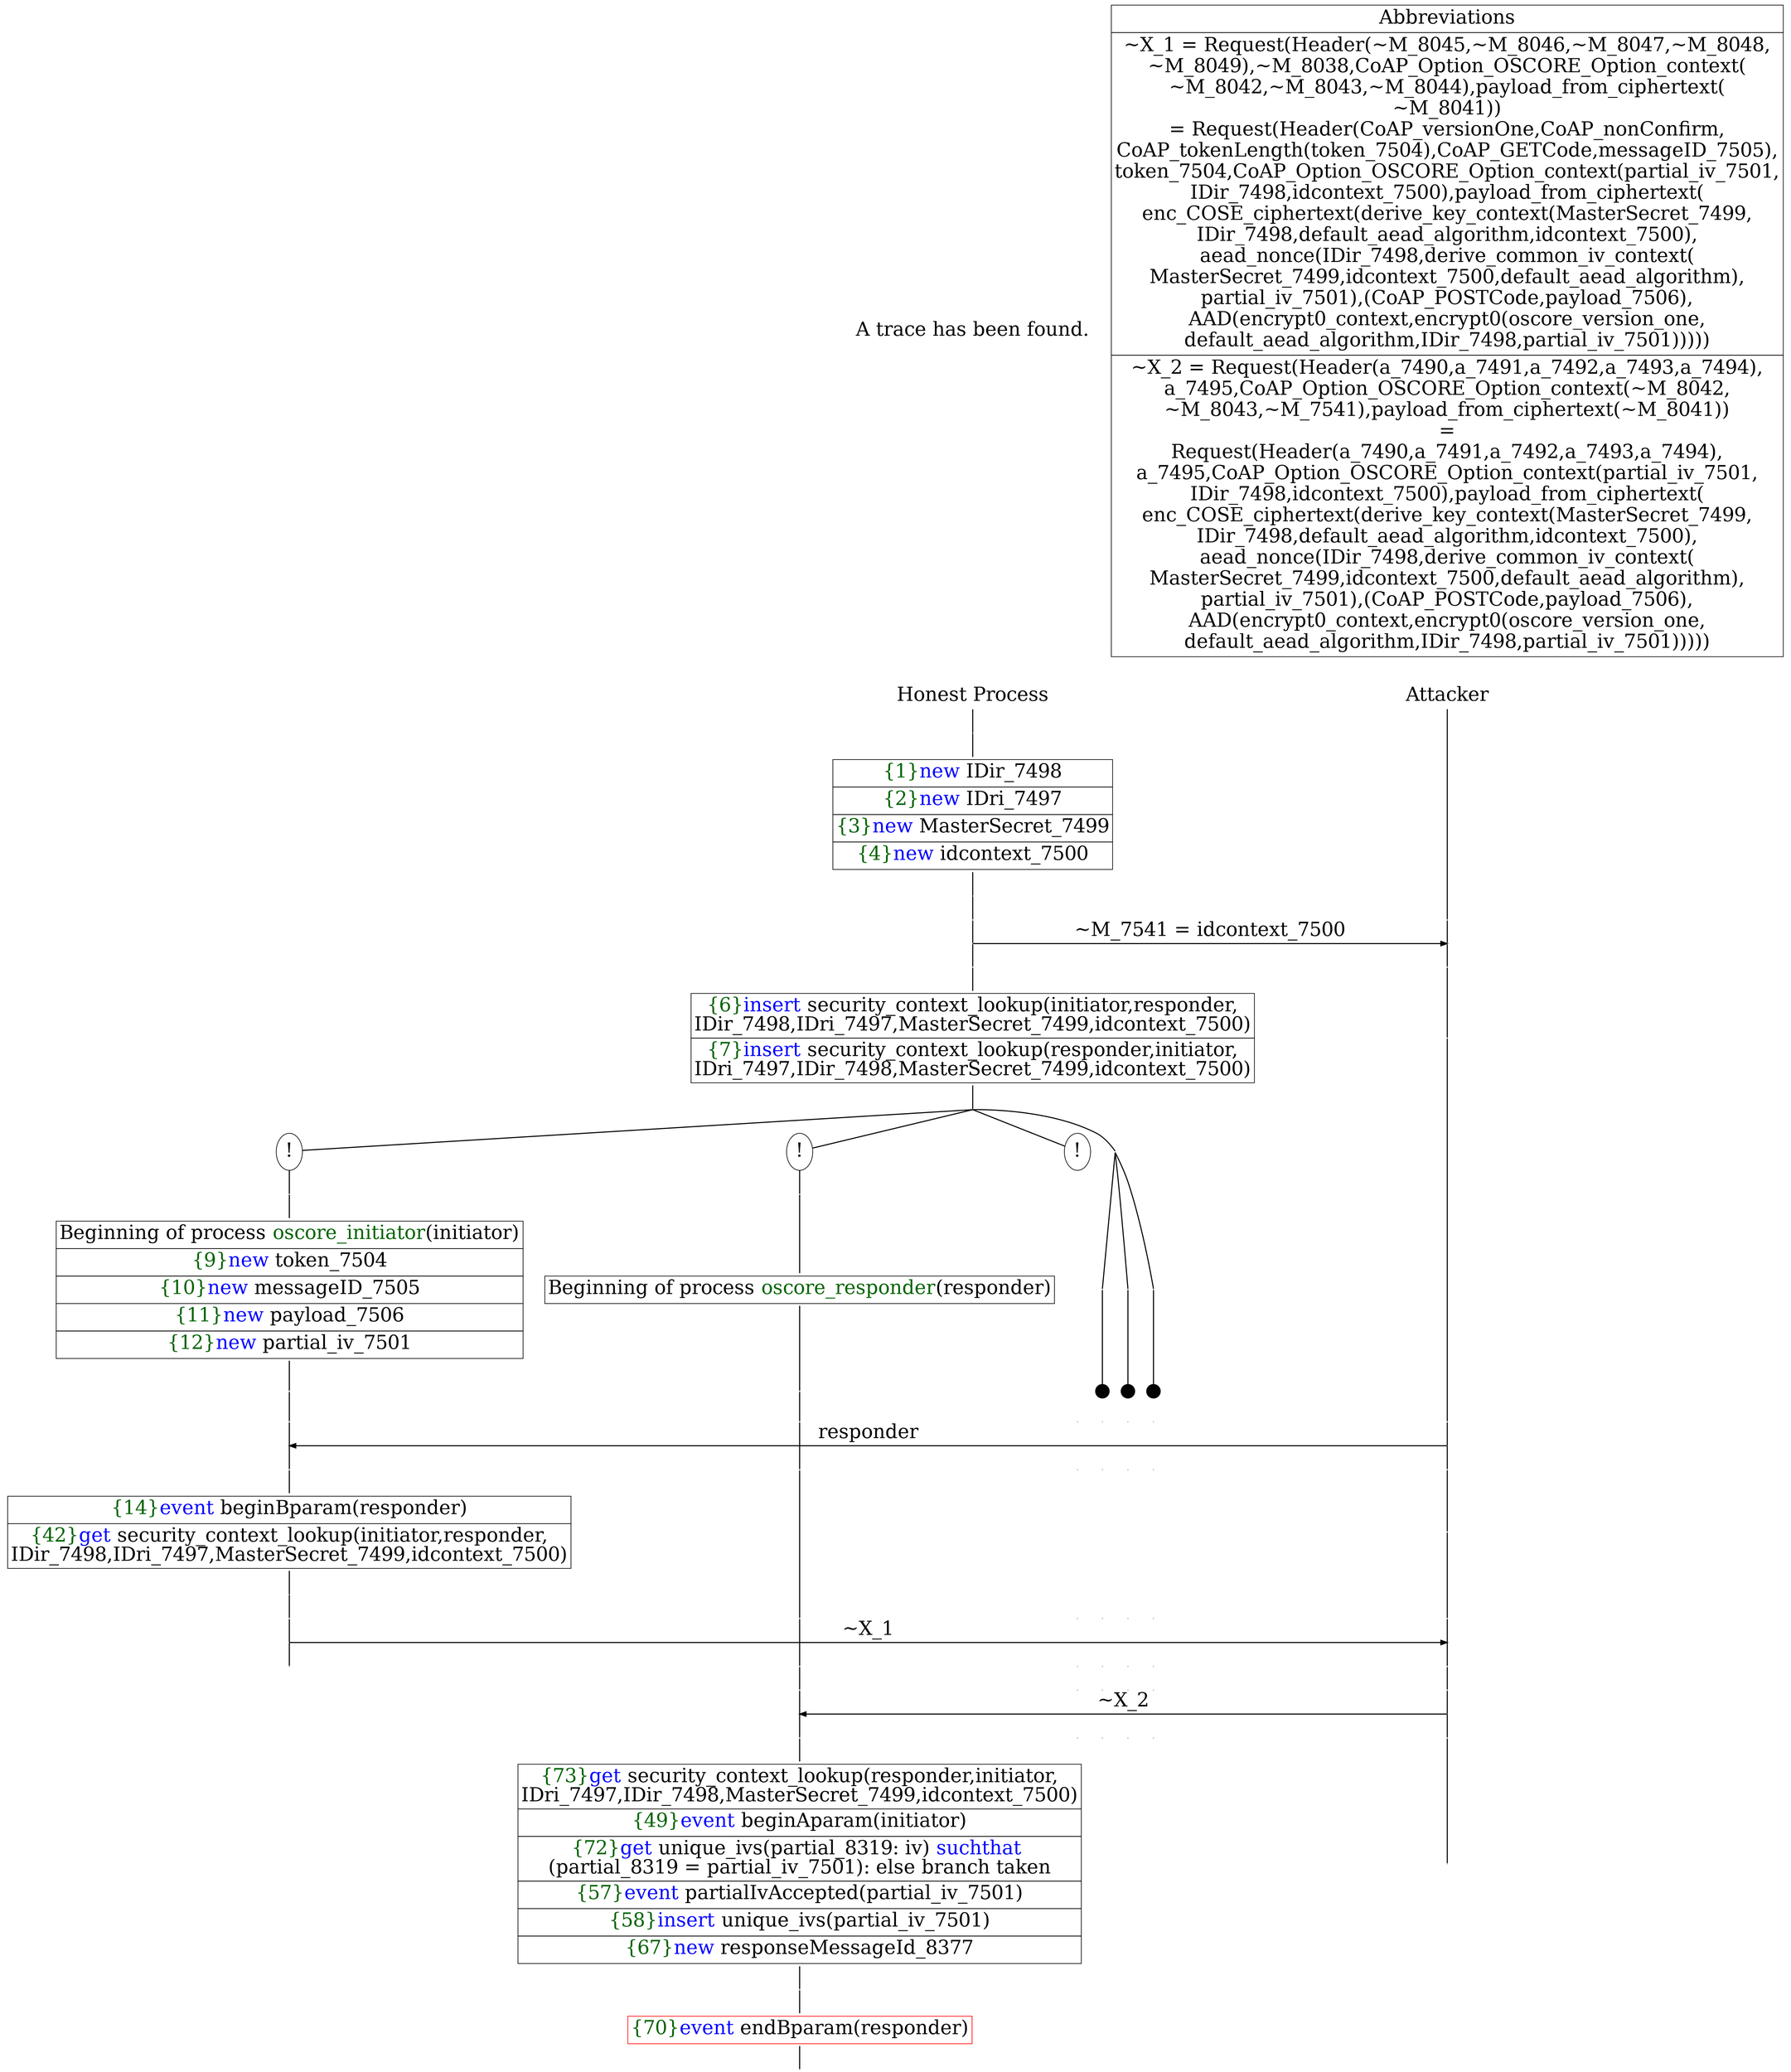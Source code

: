 digraph {
graph [ordering = out]
edge [arrowhead = none, penwidth = 1.6, fontsize = 30]
node [shape = point, width = 0, height = 0, fontsize = 30]
Trace [label = <A trace has been found.<br/>
>, shape = plaintext]
P0__0 [label = "Honest Process", shape = plaintext]
P__0 [label = "Attacker", shape = plaintext]
Trace -> P0__0 [label = "", style = invisible, weight = 100]{rank = same; P0__0 P__0}
P0__0 -> P0__1 [label = <>, weight = 100]
P0__1 -> P0__2 [label = <>, weight = 100]
P0__2 [shape = plaintext, label = <<TABLE BORDER="0" CELLBORDER="1" CELLSPACING="0" CELLPADDING="4"> <TR><TD><FONT COLOR="darkgreen">{1}</FONT><FONT COLOR="blue">new </FONT>IDir_7498</TD></TR><TR><TD><FONT COLOR="darkgreen">{2}</FONT><FONT COLOR="blue">new </FONT>IDri_7497</TD></TR><TR><TD><FONT COLOR="darkgreen">{3}</FONT><FONT COLOR="blue">new </FONT>MasterSecret_7499</TD></TR><TR><TD><FONT COLOR="darkgreen">{4}</FONT><FONT COLOR="blue">new </FONT>idcontext_7500</TD></TR></TABLE>>]
P0__2 -> P0__3 [label = <>, weight = 100]
P0__3 -> P0__4 [label = <>, weight = 100]
P__0 -> P__1 [label = <>, weight = 100]
{rank = same; P__1 P0__4}
P0__4 -> P0__5 [label = <>, weight = 100]
P__1 -> P__2 [label = <>, weight = 100]
{rank = same; P__2 P0__5}
P0__5 -> P__2 [label = <~M_7541 = idcontext_7500>, arrowhead = normal]
P0__5 -> P0__6 [label = <>, weight = 100]
P__2 -> P__3 [label = <>, weight = 100]
{rank = same; P__3 P0__6}
P0__6 -> P0__7 [label = <>, weight = 100]
P0__7 [shape = plaintext, label = <<TABLE BORDER="0" CELLBORDER="1" CELLSPACING="0" CELLPADDING="4"> <TR><TD><FONT COLOR="darkgreen">{6}</FONT><FONT COLOR="blue">insert </FONT>security_context_lookup(initiator,responder,<br/>
IDir_7498,IDri_7497,MasterSecret_7499,idcontext_7500)<br/>
</TD></TR><TR><TD><FONT COLOR="darkgreen">{7}</FONT><FONT COLOR="blue">insert </FONT>security_context_lookup(responder,initiator,<br/>
IDri_7497,IDir_7498,MasterSecret_7499,idcontext_7500)<br/>
</TD></TR></TABLE>>]
P0__7 -> P0__8 [label = <>, weight = 100]
P__3 -> P__4 [label = <>, weight = 100]
{rank = same; P__4 P0__7}
/*RPar */
P0__8 -> P0_3__8 [label = <>]
P0__8 -> P0_2__8 [label = <>]
P0__8 -> P0_1__8 [label = <>]
P0__8 -> P0_0__8 [label = <>]
P0__8 [label = "", fixedsize = false, width = 0, height = 0, shape = none]
{rank = same; P0_0__8 P0_1__8 P0_2__8 P0_3__8}
/*RPar */
P0_0__8 -> P0_0_2__8 [label = <>]
P0_0__8 -> P0_0_1__8 [label = <>]
P0_0__8 -> P0_0_0__8 [label = <>]
P0_0__8 [label = "", fixedsize = false, width = 0, height = 0, shape = none]
{rank = same; P0_0_0__8 P0_0_1__8 P0_0_2__8}
P0_0_0__9 [label = "", width = 0.3, height = 0.3]
P0_0_0__8 -> P0_0_0__9 [label = <>, weight = 100]
P0_0_1__9 [label = "", width = 0.3, height = 0.3]
P0_0_1__8 -> P0_0_1__9 [label = <>, weight = 100]
P0_0_2__9 [label = "", width = 0.3, height = 0.3]
P0_0_2__8 -> P0_0_2__9 [label = <>, weight = 100]
P0_1__8 [label = "!", shape = ellipse]
P0_2__8 [label = "!", shape = ellipse]
P0_2_0__8 [label = "", fixedsize = false, width = 0, height = 0, shape = none]
P0_2__8 -> P0_2_0__8 [label = <>, weight = 100]
P0_2_0__8 -> P0_2_0__9 [label = <>, weight = 100]
P0_2_0__9 [shape = plaintext, label = <<TABLE BORDER="0" CELLBORDER="1" CELLSPACING="0" CELLPADDING="4"> <TR><TD>Beginning of process <FONT COLOR="darkgreen">oscore_responder</FONT>(responder)<br/>
</TD></TR></TABLE>>]
P0_2_0__9 -> P0_2_0__10 [label = <>, weight = 100]
P0_3__8 [label = "!", shape = ellipse]
P0_3_0__8 [label = "", fixedsize = false, width = 0, height = 0, shape = none]
P0_3__8 -> P0_3_0__8 [label = <>, weight = 100]
P0_3_0__8 -> P0_3_0__9 [label = <>, weight = 100]
P0_3_0__9 [shape = plaintext, label = <<TABLE BORDER="0" CELLBORDER="1" CELLSPACING="0" CELLPADDING="4"> <TR><TD>Beginning of process <FONT COLOR="darkgreen">oscore_initiator</FONT>(initiator)<br/>
</TD></TR><TR><TD><FONT COLOR="darkgreen">{9}</FONT><FONT COLOR="blue">new </FONT>token_7504</TD></TR><TR><TD><FONT COLOR="darkgreen">{10}</FONT><FONT COLOR="blue">new </FONT>messageID_7505</TD></TR><TR><TD><FONT COLOR="darkgreen">{11}</FONT><FONT COLOR="blue">new </FONT>payload_7506</TD></TR><TR><TD><FONT COLOR="darkgreen">{12}</FONT><FONT COLOR="blue">new </FONT>partial_iv_7501</TD></TR></TABLE>>]
P0_3_0__9 -> P0_3_0__10 [label = <>, weight = 100]
P0_3_0__10 -> P0_3_0__11 [label = <>, weight = 100]
P0_2_0__10 -> P0_2_0__11 [label = <>, weight = 100]
P0_1__9 [label = "", style = invisible]
P0_1__8 -> P0_1__9 [label = <>, weight = 100, style = invisible]
P0_0_2__10 [label = "", style = invisible]
P0_0_2__9 -> P0_0_2__10 [label = <>, weight = 100, style = invisible]
P0_0_1__10 [label = "", style = invisible]
P0_0_1__9 -> P0_0_1__10 [label = <>, weight = 100, style = invisible]
P0_0_0__10 [label = "", style = invisible]
P0_0_0__9 -> P0_0_0__10 [label = <>, weight = 100, style = invisible]
P__4 -> P__5 [label = <>, weight = 100]
{rank = same; P__5 P0_0_0__10 P0_0_1__10 P0_0_2__10 P0_1__9 P0_2_0__11 P0_3_0__11}
P0_3_0__11 -> P0_3_0__12 [label = <>, weight = 100]
P__5 -> P__6 [label = <>, weight = 100]
{rank = same; P__6 P0_3_0__12}
P0_3_0__12 -> P__6 [label = <responder>, dir = back, arrowhead = normal]
P0_3_0__12 -> P0_3_0__13 [label = <>, weight = 100]
P0_2_0__11 -> P0_2_0__12 [label = <>, weight = 100]
P0_1__10 [label = "", style = invisible]
P0_1__9 -> P0_1__10 [label = <>, weight = 100, style = invisible]
P0_0_2__11 [label = "", style = invisible]
P0_0_2__10 -> P0_0_2__11 [label = <>, weight = 100, style = invisible]
P0_0_1__11 [label = "", style = invisible]
P0_0_1__10 -> P0_0_1__11 [label = <>, weight = 100, style = invisible]
P0_0_0__11 [label = "", style = invisible]
P0_0_0__10 -> P0_0_0__11 [label = <>, weight = 100, style = invisible]
P__6 -> P__7 [label = <>, weight = 100]
{rank = same; P__7 P0_0_0__11 P0_0_1__11 P0_0_2__11 P0_1__10 P0_2_0__12 P0_3_0__13}
P0_3_0__13 -> P0_3_0__14 [label = <>, weight = 100]
P0_3_0__14 [shape = plaintext, label = <<TABLE BORDER="0" CELLBORDER="1" CELLSPACING="0" CELLPADDING="4"> <TR><TD><FONT COLOR="darkgreen">{14}</FONT><FONT COLOR="blue">event</FONT> beginBparam(responder)</TD></TR><TR><TD><FONT COLOR="darkgreen">{42}</FONT><FONT COLOR="blue">get </FONT>security_context_lookup(initiator,responder,<br/>
IDir_7498,IDri_7497,MasterSecret_7499,idcontext_7500)<br/>
</TD></TR></TABLE>>]
P0_3_0__14 -> P0_3_0__15 [label = <>, weight = 100]
P__7 -> P__8 [label = <>, weight = 100]
{rank = same; P__8 P0_3_0__14}
P0_3_0__15 -> P0_3_0__16 [label = <>, weight = 100]
P0_2_0__12 -> P0_2_0__13 [label = <>, weight = 100]
P0_1__11 [label = "", style = invisible]
P0_1__10 -> P0_1__11 [label = <>, weight = 100, style = invisible]
P0_0_2__12 [label = "", style = invisible]
P0_0_2__11 -> P0_0_2__12 [label = <>, weight = 100, style = invisible]
P0_0_1__12 [label = "", style = invisible]
P0_0_1__11 -> P0_0_1__12 [label = <>, weight = 100, style = invisible]
P0_0_0__12 [label = "", style = invisible]
P0_0_0__11 -> P0_0_0__12 [label = <>, weight = 100, style = invisible]
P__8 -> P__9 [label = <>, weight = 100]
{rank = same; P__9 P0_0_0__12 P0_0_1__12 P0_0_2__12 P0_1__11 P0_2_0__13 P0_3_0__16}
P0_3_0__16 -> P0_3_0__17 [label = <>, weight = 100]
P__9 -> P__10 [label = <>, weight = 100]
{rank = same; P__10 P0_3_0__17}
P0_3_0__17 -> P__10 [label = <~X_1>, arrowhead = normal]
P0_3_0__17 -> P0_3_0__18 [label = <>, weight = 100]
P0_2_0__13 -> P0_2_0__14 [label = <>, weight = 100]
P0_1__12 [label = "", style = invisible]
P0_1__11 -> P0_1__12 [label = <>, weight = 100, style = invisible]
P0_0_2__13 [label = "", style = invisible]
P0_0_2__12 -> P0_0_2__13 [label = <>, weight = 100, style = invisible]
P0_0_1__13 [label = "", style = invisible]
P0_0_1__12 -> P0_0_1__13 [label = <>, weight = 100, style = invisible]
P0_0_0__13 [label = "", style = invisible]
P0_0_0__12 -> P0_0_0__13 [label = <>, weight = 100, style = invisible]
P__10 -> P__11 [label = <>, weight = 100]
{rank = same; P__11 P0_0_0__13 P0_0_1__13 P0_0_2__13 P0_1__12 P0_2_0__14 P0_3_0__18}
P0_2_0__14 -> P0_2_0__15 [label = <>, weight = 100]
P0_1__13 [label = "", style = invisible]
P0_1__12 -> P0_1__13 [label = <>, weight = 100, style = invisible]
P0_0_2__14 [label = "", style = invisible]
P0_0_2__13 -> P0_0_2__14 [label = <>, weight = 100, style = invisible]
P0_0_1__14 [label = "", style = invisible]
P0_0_1__13 -> P0_0_1__14 [label = <>, weight = 100, style = invisible]
P0_0_0__14 [label = "", style = invisible]
P0_0_0__13 -> P0_0_0__14 [label = <>, weight = 100, style = invisible]
P__11 -> P__12 [label = <>, weight = 100]
{rank = same; P__12 P0_0_0__14 P0_0_1__14 P0_0_2__14 P0_1__13 P0_2_0__15}
P0_2_0__15 -> P0_2_0__16 [label = <>, weight = 100]
P__12 -> P__13 [label = <>, weight = 100]
{rank = same; P__13 P0_2_0__16}
P0_2_0__16 -> P__13 [label = <~X_2>, dir = back, arrowhead = normal]
P0_2_0__16 -> P0_2_0__17 [label = <>, weight = 100]
P0_1__14 [label = "", style = invisible]
P0_1__13 -> P0_1__14 [label = <>, weight = 100, style = invisible]
P0_0_2__15 [label = "", style = invisible]
P0_0_2__14 -> P0_0_2__15 [label = <>, weight = 100, style = invisible]
P0_0_1__15 [label = "", style = invisible]
P0_0_1__14 -> P0_0_1__15 [label = <>, weight = 100, style = invisible]
P0_0_0__15 [label = "", style = invisible]
P0_0_0__14 -> P0_0_0__15 [label = <>, weight = 100, style = invisible]
P__13 -> P__14 [label = <>, weight = 100]
{rank = same; P__14 P0_0_0__15 P0_0_1__15 P0_0_2__15 P0_1__14 P0_2_0__17}
P0_2_0__17 -> P0_2_0__18 [label = <>, weight = 100]
P0_2_0__18 [shape = plaintext, label = <<TABLE BORDER="0" CELLBORDER="1" CELLSPACING="0" CELLPADDING="4"> <TR><TD><FONT COLOR="darkgreen">{73}</FONT><FONT COLOR="blue">get </FONT>security_context_lookup(responder,initiator,<br/>
IDri_7497,IDir_7498,MasterSecret_7499,idcontext_7500)<br/>
</TD></TR><TR><TD><FONT COLOR="darkgreen">{49}</FONT><FONT COLOR="blue">event</FONT> beginAparam(initiator)</TD></TR><TR><TD><FONT COLOR="darkgreen">{72}</FONT><FONT COLOR="blue">get</FONT> unique_ivs(partial_8319: iv) <FONT COLOR="blue">suchthat</FONT> <br/>
(partial_8319 = partial_iv_7501): else branch taken<br/>
</TD></TR><TR><TD><FONT COLOR="darkgreen">{57}</FONT><FONT COLOR="blue">event</FONT> partialIvAccepted(partial_iv_7501)</TD></TR><TR><TD><FONT COLOR="darkgreen">{58}</FONT><FONT COLOR="blue">insert </FONT>unique_ivs(partial_iv_7501)</TD></TR><TR><TD><FONT COLOR="darkgreen">{67}</FONT><FONT COLOR="blue">new </FONT>responseMessageId_8377</TD></TR></TABLE>>]
P0_2_0__18 -> P0_2_0__19 [label = <>, weight = 100]
P__14 -> P__15 [label = <>, weight = 100]
{rank = same; P__15 P0_2_0__18}
P0_2_0__19 -> P0_2_0__20 [label = <>, weight = 100]
P0_2_0__20 [color = red, shape = plaintext, label = <<TABLE BORDER="0" CELLBORDER="1" CELLSPACING="0" CELLPADDING="4"> <TR><TD><FONT COLOR="darkgreen">{70}</FONT><FONT COLOR="blue">event</FONT> endBparam(responder)</TD></TR></TABLE>>]
P0_2_0__20 -> P0_2_0__21 [label = <>, weight = 100]
Abbrev [shape = plaintext, label = <<TABLE BORDER="0" CELLBORDER="1" CELLSPACING="0" CELLPADDING="4"><TR> <TD> Abbreviations </TD></TR><TR><TD>~X_1 = Request(Header(~M_8045,~M_8046,~M_8047,~M_8048,<br/>
~M_8049),~M_8038,CoAP_Option_OSCORE_Option_context(<br/>
~M_8042,~M_8043,~M_8044),payload_from_ciphertext(<br/>
~M_8041))<br/>
= Request(Header(CoAP_versionOne,CoAP_nonConfirm,<br/>
CoAP_tokenLength(token_7504),CoAP_GETCode,messageID_7505),<br/>
token_7504,CoAP_Option_OSCORE_Option_context(partial_iv_7501,<br/>
IDir_7498,idcontext_7500),payload_from_ciphertext(<br/>
enc_COSE_ciphertext(derive_key_context(MasterSecret_7499,<br/>
IDir_7498,default_aead_algorithm,idcontext_7500),<br/>
aead_nonce(IDir_7498,derive_common_iv_context(<br/>
MasterSecret_7499,idcontext_7500,default_aead_algorithm),<br/>
partial_iv_7501),(CoAP_POSTCode,payload_7506),<br/>
AAD(encrypt0_context,encrypt0(oscore_version_one,<br/>
default_aead_algorithm,IDir_7498,partial_iv_7501)))))</TD></TR><TR><TD>~X_2 = Request(Header(a_7490,a_7491,a_7492,a_7493,a_7494),<br/>
a_7495,CoAP_Option_OSCORE_Option_context(~M_8042,<br/>
~M_8043,~M_7541),payload_from_ciphertext(~M_8041))<br/>
=<br/>
Request(Header(a_7490,a_7491,a_7492,a_7493,a_7494),<br/>
a_7495,CoAP_Option_OSCORE_Option_context(partial_iv_7501,<br/>
IDir_7498,idcontext_7500),payload_from_ciphertext(<br/>
enc_COSE_ciphertext(derive_key_context(MasterSecret_7499,<br/>
IDir_7498,default_aead_algorithm,idcontext_7500),<br/>
aead_nonce(IDir_7498,derive_common_iv_context(<br/>
MasterSecret_7499,idcontext_7500,default_aead_algorithm),<br/>
partial_iv_7501),(CoAP_POSTCode,payload_7506),<br/>
AAD(encrypt0_context,encrypt0(oscore_version_one,<br/>
default_aead_algorithm,IDir_7498,partial_iv_7501)))))</TD></TR></TABLE>>]Abbrev -> P__0 [style = invisible, weight =100]}